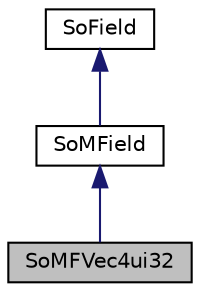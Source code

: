 digraph "SoMFVec4ui32"
{
 // LATEX_PDF_SIZE
  edge [fontname="Helvetica",fontsize="10",labelfontname="Helvetica",labelfontsize="10"];
  node [fontname="Helvetica",fontsize="10",shape=record];
  Node1 [label="SoMFVec4ui32",height=0.2,width=0.4,color="black", fillcolor="grey75", style="filled", fontcolor="black",tooltip="The SoMFVec4ui32 class is a container for SbVec4ui32 vectors."];
  Node2 -> Node1 [dir="back",color="midnightblue",fontsize="10",style="solid",fontname="Helvetica"];
  Node2 [label="SoMField",height=0.2,width=0.4,color="black", fillcolor="white", style="filled",URL="$classSoMField.html",tooltip="The SoMField class is the base class for fields which can contain multiple values."];
  Node3 -> Node2 [dir="back",color="midnightblue",fontsize="10",style="solid",fontname="Helvetica"];
  Node3 [label="SoField",height=0.2,width=0.4,color="black", fillcolor="white", style="filled",URL="$classSoField.html",tooltip="The SoField class is the top-level abstract base class for fields."];
}
